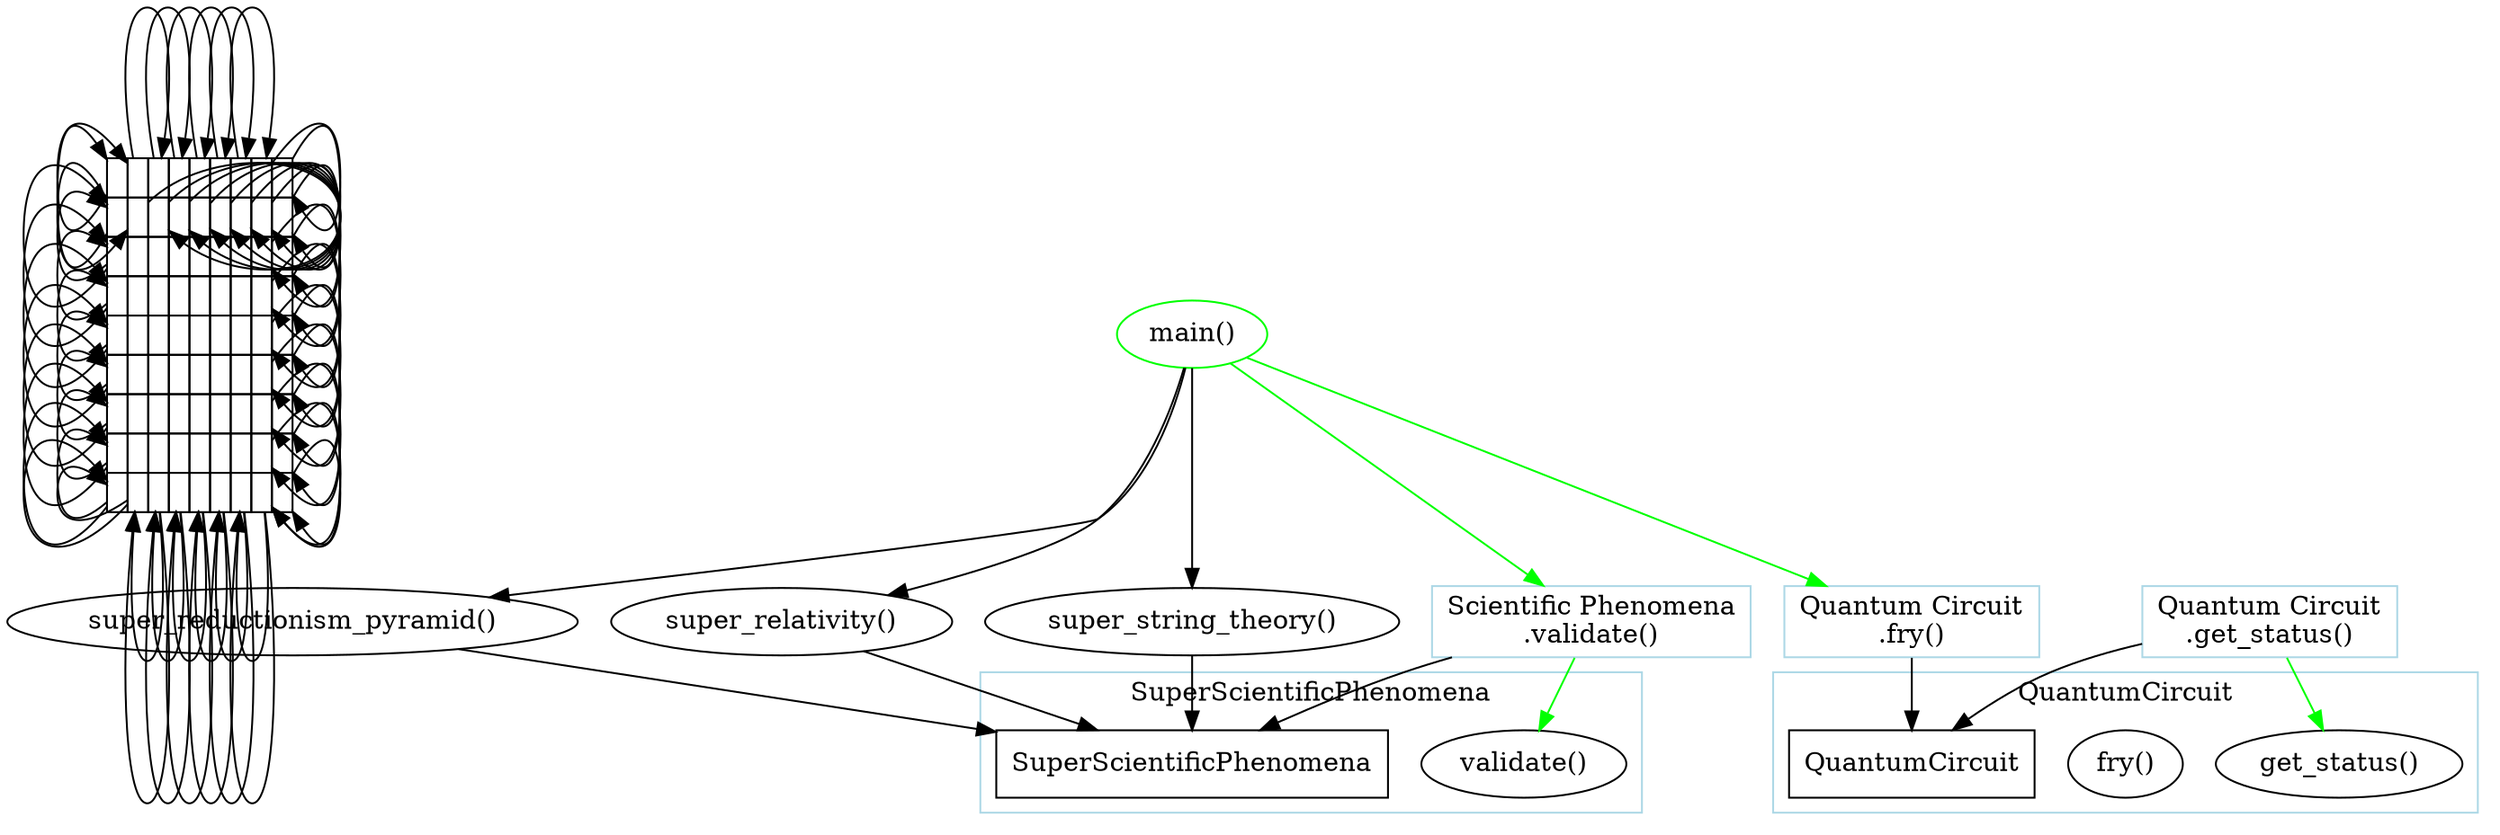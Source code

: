 digraph qd1d2 {
    // Nodes
    node [shape=plaintext];

    // Matrix shape
    matrix_shape [label=<<TABLE BORDER="0" CELLBORDER="1" CELLSPACING="0">
    <TR><TD PORT="A1"> </TD><TD PORT="A2"> </TD><TD PORT="A3"> </TD><TD PORT="A4"> </TD><TD PORT="A5"> </TD><TD PORT="A6"> </TD><TD PORT="A7"> </TD><TD PORT="A8"> </TD><TD PORT="A9"> </TD></TR>
    <TR><TD PORT="B1"> </TD><TD PORT="B2"> </TD><TD PORT="B3"> </TD><TD PORT="B4"> </TD><TD PORT="B5"> </TD><TD PORT="B6"> </TD><TD PORT="B7"> </TD><TD PORT="B8"> </TD><TD PORT="B9"> </TD></TR>
    <TR><TD PORT="C1"> </TD><TD PORT="C2"> </TD><TD PORT="C3"> </TD><TD PORT="C4"> </TD><TD PORT="C5"> </TD><TD PORT="C6"> </TD><TD PORT="C7"> </TD><TD PORT="C8"> </TD><TD PORT="C9"> </TD></TR>
    <TR><TD PORT="D1"> </TD><TD PORT="D2"> </TD><TD PORT="D3"> </TD><TD PORT="D4"> </TD><TD PORT="D5"> </TD><TD PORT="D6"> </TD><TD PORT="D7"> </TD><TD PORT="D8"> </TD><TD PORT="D9"> </TD></TR>
    <TR><TD PORT="E1"> </TD><TD PORT="E2"> </TD><TD PORT="E3"> </TD><TD PORT="E4"> </TD><TD PORT="E5"> </TD><TD PORT="E6"> </TD><TD PORT="E7"> </TD><TD PORT="E8"> </TD><TD PORT="E9"> </TD></TR>
    <TR><TD PORT="F1"> </TD><TD PORT="F2"> </TD><TD PORT="F3"> </TD><TD PORT="F4"> </TD><TD PORT="F5"> </TD><TD PORT="F6"> </TD><TD PORT="F7"> </TD><TD PORT="F8"> </TD><TD PORT="F9"> </TD></TR>
    <TR><TD PORT="G1"> </TD><TD PORT="G2"> </TD><TD PORT="G3"> </TD><TD PORT="G4"> </TD><TD PORT="G5"> </TD><TD PORT="G6"> </TD><TD PORT="G7"> </TD><TD PORT="G8"> </TD><TD PORT="G9"> </TD></TR>
    <TR><TD PORT="H1"> </TD><TD PORT="H2"> </TD><TD PORT="H3"> </TD><TD PORT="H4"> </TD><TD PORT="H5"> </TD><TD PORT="H6"> </TD><TD PORT="H7"> </TD><TD PORT="H8"> </TD><TD PORT="H9"> </TD></TR>
    <TR><TD PORT="I1"> </TD><TD PORT="I2"> </TD><TD PORT="I3"> </TD><TD PORT="I4"> </TD><TD PORT="I5"> </TD><TD PORT="I6"> </TD><TD PORT="I7"> </TD><TD PORT="I8"> </TD><TD PORT="I9"> </TD></TR>
    </TABLE>>];

    // Connect matrix nodes
    matrix_shape:A1 -> matrix_shape:A2 -> matrix_shape:A3 -> matrix_shape:A4 -> matrix_shape:A5 -> matrix_shape:A6 -> matrix_shape:A7 -> matrix_shape:A8 -> matrix_shape:A9 -> matrix_shape:B9 -> matrix_shape:C9 -> matrix_shape:D9 -> matrix_shape:E9 -> matrix_shape:F9 -> matrix_shape:G9 -> matrix_shape:H9 -> matrix_shape:I9 -> matrix_shape:I8 -> matrix_shape:I7 -> matrix_shape:I6 -> matrix_shape:I5 -> matrix_shape:I4 -> matrix_shape:I3 -> matrix_shape:I2 -> matrix_shape:I1 -> matrix_shape:H1 -> matrix_shape:G1 -> matrix_shape:F1 -> matrix_shape:E1 -> matrix_shape:D1 -> matrix_shape:C1 -> matrix_shape:B1 -> matrix_shape:B2 -> matrix_shape:B3 -> matrix_shape:B4 -> matrix_shape:B5 -> matrix_shape:B6 -> matrix_shape:B7 -> matrix_shape:B8 -> matrix_shape:C8 -> matrix_shape:D8 -> matrix_shape:E8 -> matrix_shape:F8 -> matrix_shape:G8 -> matrix_shape:H8 -> matrix_shape:I8 -> matrix_shape:I7 -> matrix_shape:I6 -> matrix_shape:I5 -> matrix_shape:I4 -> matrix_shape:I3 -> matrix_shape:I2 -> matrix_shape:I1 -> matrix_shape:H1 -> matrix_shape:G1 -> matrix_shape:F1 -> matrix_shape:E1 -> matrix_shape:D1 -> matrix_shape:C1 -> matrix_shape:B1 -> matrix_shape:A1;

    // qd1d2 elements
    subgraph cluster_super_scientific_phenomena {
        label="SuperScientificPhenomena";
        color=lightblue;

        Phenomena [label="SuperScientificPhenomena", shape=box];
        validate [label="validate()", shape=ellipse];
    }

    subgraph cluster_quantum_circuit {
        label="QuantumCircuit";
        color=lightblue;

        Circuit [label="QuantumCircuit", shape=box];
        fry [label="fry()", shape=ellipse];
        get_status [label="get_status()", shape=ellipse];
    }

    main [label="main()", shape=ellipse, color=green];
    super_reductionism_pyramid [label="super_reductionism_pyramid()", shape=ellipse];
    super_relativity [label="super_relativity()", shape=ellipse];
    super_string_theory [label="super_string_theory()", shape=ellipse];

    scientific_phenomena_validate [label="Scientific Phenomena\n.validate()", shape=box, color=lightblue];
    quantum_circuit_fry [label="Quantum Circuit\n.fry()", shape=box, color=lightblue];
    quantum_circuit_get_status [label="Quantum Circuit\n.get_status()", shape=box, color=lightblue];

    main -> super_reductionism_pyramid;
    main -> super_relativity;
    main -> super_string_theory;
    main -> scientific_phenomena_validate [color=green];
    main -> quantum_circuit_fry [color=green];

    super_reductionism_pyramid -> Phenomena;
    super_relativity -> Phenomena;
    super_string_theory -> Phenomena;

    scientific_phenomena_validate -> Phenomena;

    quantum_circuit_fry -> Circuit;
    quantum_circuit_get_status -> Circuit;
    scientific_phenomena_validate -> validate [color=green];
    quantum_circuit_get_status -> get_status [color=green];
}

